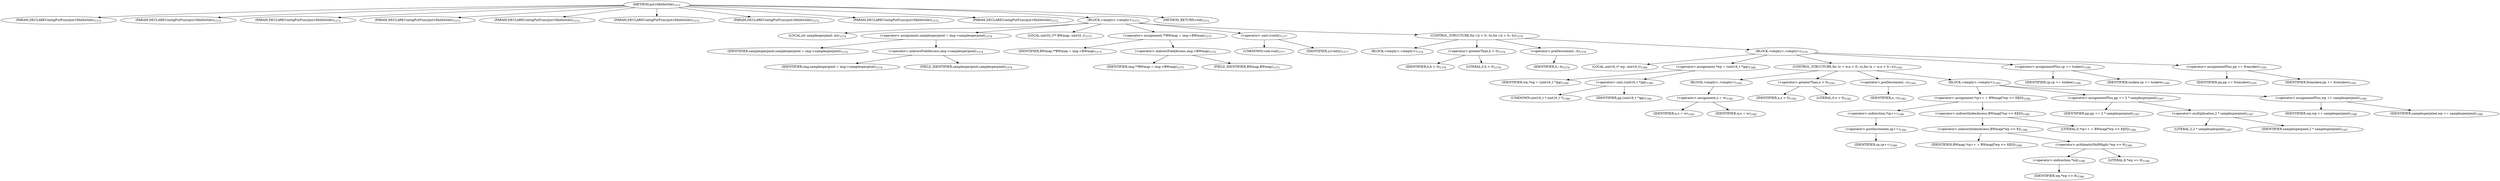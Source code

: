 digraph "put16bitbwtile" {  
"49980" [label = <(METHOD,put16bitbwtile)<SUB>1572</SUB>> ]
"49981" [label = <(PARAM,DECLAREContigPutFunc(put16bitbwtile))<SUB>1572</SUB>> ]
"49982" [label = <(PARAM,DECLAREContigPutFunc(put16bitbwtile))<SUB>1572</SUB>> ]
"49983" [label = <(PARAM,DECLAREContigPutFunc(put16bitbwtile))<SUB>1572</SUB>> ]
"49984" [label = <(PARAM,DECLAREContigPutFunc(put16bitbwtile))<SUB>1572</SUB>> ]
"49985" [label = <(PARAM,DECLAREContigPutFunc(put16bitbwtile))<SUB>1572</SUB>> ]
"49986" [label = <(PARAM,DECLAREContigPutFunc(put16bitbwtile))<SUB>1572</SUB>> ]
"49987" [label = <(PARAM,DECLAREContigPutFunc(put16bitbwtile))<SUB>1572</SUB>> ]
"49988" [label = <(PARAM,DECLAREContigPutFunc(put16bitbwtile))<SUB>1572</SUB>> ]
"49989" [label = <(PARAM,DECLAREContigPutFunc(put16bitbwtile))<SUB>1572</SUB>> ]
"49990" [label = <(BLOCK,&lt;empty&gt;,&lt;empty&gt;)<SUB>1573</SUB>> ]
"49991" [label = <(LOCAL,int samplesperpixel: int)<SUB>1574</SUB>> ]
"49992" [label = <(&lt;operator&gt;.assignment,samplesperpixel = img-&gt;samplesperpixel)<SUB>1574</SUB>> ]
"49993" [label = <(IDENTIFIER,samplesperpixel,samplesperpixel = img-&gt;samplesperpixel)<SUB>1574</SUB>> ]
"49994" [label = <(&lt;operator&gt;.indirectFieldAccess,img-&gt;samplesperpixel)<SUB>1574</SUB>> ]
"49995" [label = <(IDENTIFIER,img,samplesperpixel = img-&gt;samplesperpixel)<SUB>1574</SUB>> ]
"49996" [label = <(FIELD_IDENTIFIER,samplesperpixel,samplesperpixel)<SUB>1574</SUB>> ]
"49997" [label = <(LOCAL,uint32_t** BWmap: uint32_t)<SUB>1575</SUB>> ]
"49998" [label = <(&lt;operator&gt;.assignment,**BWmap = img-&gt;BWmap)<SUB>1575</SUB>> ]
"49999" [label = <(IDENTIFIER,BWmap,**BWmap = img-&gt;BWmap)<SUB>1575</SUB>> ]
"50000" [label = <(&lt;operator&gt;.indirectFieldAccess,img-&gt;BWmap)<SUB>1575</SUB>> ]
"50001" [label = <(IDENTIFIER,img,**BWmap = img-&gt;BWmap)<SUB>1575</SUB>> ]
"50002" [label = <(FIELD_IDENTIFIER,BWmap,BWmap)<SUB>1575</SUB>> ]
"50003" [label = <(&lt;operator&gt;.cast,(void)y)<SUB>1577</SUB>> ]
"50004" [label = <(UNKNOWN,void,void)<SUB>1577</SUB>> ]
"50005" [label = <(IDENTIFIER,y,(void)y)<SUB>1577</SUB>> ]
"50006" [label = <(CONTROL_STRUCTURE,for (;h &gt; 0;--h),for (;h &gt; 0;--h))<SUB>1578</SUB>> ]
"50007" [label = <(BLOCK,&lt;empty&gt;,&lt;empty&gt;)<SUB>1578</SUB>> ]
"50008" [label = <(&lt;operator&gt;.greaterThan,h &gt; 0)<SUB>1578</SUB>> ]
"50009" [label = <(IDENTIFIER,h,h &gt; 0)<SUB>1578</SUB>> ]
"50010" [label = <(LITERAL,0,h &gt; 0)<SUB>1578</SUB>> ]
"50011" [label = <(&lt;operator&gt;.preDecrement,--h)<SUB>1578</SUB>> ]
"50012" [label = <(IDENTIFIER,h,--h)<SUB>1578</SUB>> ]
"50013" [label = <(BLOCK,&lt;empty&gt;,&lt;empty&gt;)<SUB>1579</SUB>> ]
"50014" [label = <(LOCAL,uint16_t* wp: uint16_t)<SUB>1580</SUB>> ]
"50015" [label = <(&lt;operator&gt;.assignment,*wp = (uint16_t *)pp)<SUB>1580</SUB>> ]
"50016" [label = <(IDENTIFIER,wp,*wp = (uint16_t *)pp)<SUB>1580</SUB>> ]
"50017" [label = <(&lt;operator&gt;.cast,(uint16_t *)pp)<SUB>1580</SUB>> ]
"50018" [label = <(UNKNOWN,uint16_t *,uint16_t *)<SUB>1580</SUB>> ]
"50019" [label = <(IDENTIFIER,pp,(uint16_t *)pp)<SUB>1580</SUB>> ]
"50020" [label = <(CONTROL_STRUCTURE,for (x = w;x &gt; 0;--x),for (x = w;x &gt; 0;--x))<SUB>1582</SUB>> ]
"50021" [label = <(BLOCK,&lt;empty&gt;,&lt;empty&gt;)<SUB>1582</SUB>> ]
"50022" [label = <(&lt;operator&gt;.assignment,x = w)<SUB>1582</SUB>> ]
"50023" [label = <(IDENTIFIER,x,x = w)<SUB>1582</SUB>> ]
"50024" [label = <(IDENTIFIER,w,x = w)<SUB>1582</SUB>> ]
"50025" [label = <(&lt;operator&gt;.greaterThan,x &gt; 0)<SUB>1582</SUB>> ]
"50026" [label = <(IDENTIFIER,x,x &gt; 0)<SUB>1582</SUB>> ]
"50027" [label = <(LITERAL,0,x &gt; 0)<SUB>1582</SUB>> ]
"50028" [label = <(&lt;operator&gt;.preDecrement,--x)<SUB>1582</SUB>> ]
"50029" [label = <(IDENTIFIER,x,--x)<SUB>1582</SUB>> ]
"50030" [label = <(BLOCK,&lt;empty&gt;,&lt;empty&gt;)<SUB>1583</SUB>> ]
"50031" [label = <(&lt;operator&gt;.assignment,*cp++ = BWmap[*wp &gt;&gt; 8][0])<SUB>1586</SUB>> ]
"50032" [label = <(&lt;operator&gt;.indirection,*cp++)<SUB>1586</SUB>> ]
"50033" [label = <(&lt;operator&gt;.postIncrement,cp++)<SUB>1586</SUB>> ]
"50034" [label = <(IDENTIFIER,cp,cp++)<SUB>1586</SUB>> ]
"50035" [label = <(&lt;operator&gt;.indirectIndexAccess,BWmap[*wp &gt;&gt; 8][0])<SUB>1586</SUB>> ]
"50036" [label = <(&lt;operator&gt;.indirectIndexAccess,BWmap[*wp &gt;&gt; 8])<SUB>1586</SUB>> ]
"50037" [label = <(IDENTIFIER,BWmap,*cp++ = BWmap[*wp &gt;&gt; 8][0])<SUB>1586</SUB>> ]
"50038" [label = <(&lt;operator&gt;.arithmeticShiftRight,*wp &gt;&gt; 8)<SUB>1586</SUB>> ]
"50039" [label = <(&lt;operator&gt;.indirection,*wp)<SUB>1586</SUB>> ]
"50040" [label = <(IDENTIFIER,wp,*wp &gt;&gt; 8)<SUB>1586</SUB>> ]
"50041" [label = <(LITERAL,8,*wp &gt;&gt; 8)<SUB>1586</SUB>> ]
"50042" [label = <(LITERAL,0,*cp++ = BWmap[*wp &gt;&gt; 8][0])<SUB>1586</SUB>> ]
"50043" [label = <(&lt;operator&gt;.assignmentPlus,pp += 2 * samplesperpixel)<SUB>1587</SUB>> ]
"50044" [label = <(IDENTIFIER,pp,pp += 2 * samplesperpixel)<SUB>1587</SUB>> ]
"50045" [label = <(&lt;operator&gt;.multiplication,2 * samplesperpixel)<SUB>1587</SUB>> ]
"50046" [label = <(LITERAL,2,2 * samplesperpixel)<SUB>1587</SUB>> ]
"50047" [label = <(IDENTIFIER,samplesperpixel,2 * samplesperpixel)<SUB>1587</SUB>> ]
"50048" [label = <(&lt;operator&gt;.assignmentPlus,wp += samplesperpixel)<SUB>1588</SUB>> ]
"50049" [label = <(IDENTIFIER,wp,wp += samplesperpixel)<SUB>1588</SUB>> ]
"50050" [label = <(IDENTIFIER,samplesperpixel,wp += samplesperpixel)<SUB>1588</SUB>> ]
"50051" [label = <(&lt;operator&gt;.assignmentPlus,cp += toskew)<SUB>1590</SUB>> ]
"50052" [label = <(IDENTIFIER,cp,cp += toskew)<SUB>1590</SUB>> ]
"50053" [label = <(IDENTIFIER,toskew,cp += toskew)<SUB>1590</SUB>> ]
"50054" [label = <(&lt;operator&gt;.assignmentPlus,pp += fromskew)<SUB>1591</SUB>> ]
"50055" [label = <(IDENTIFIER,pp,pp += fromskew)<SUB>1591</SUB>> ]
"50056" [label = <(IDENTIFIER,fromskew,pp += fromskew)<SUB>1591</SUB>> ]
"50057" [label = <(METHOD_RETURN,void)<SUB>1572</SUB>> ]
  "49980" -> "49981" 
  "49980" -> "49982" 
  "49980" -> "49983" 
  "49980" -> "49984" 
  "49980" -> "49985" 
  "49980" -> "49986" 
  "49980" -> "49987" 
  "49980" -> "49988" 
  "49980" -> "49989" 
  "49980" -> "49990" 
  "49980" -> "50057" 
  "49990" -> "49991" 
  "49990" -> "49992" 
  "49990" -> "49997" 
  "49990" -> "49998" 
  "49990" -> "50003" 
  "49990" -> "50006" 
  "49992" -> "49993" 
  "49992" -> "49994" 
  "49994" -> "49995" 
  "49994" -> "49996" 
  "49998" -> "49999" 
  "49998" -> "50000" 
  "50000" -> "50001" 
  "50000" -> "50002" 
  "50003" -> "50004" 
  "50003" -> "50005" 
  "50006" -> "50007" 
  "50006" -> "50008" 
  "50006" -> "50011" 
  "50006" -> "50013" 
  "50008" -> "50009" 
  "50008" -> "50010" 
  "50011" -> "50012" 
  "50013" -> "50014" 
  "50013" -> "50015" 
  "50013" -> "50020" 
  "50013" -> "50051" 
  "50013" -> "50054" 
  "50015" -> "50016" 
  "50015" -> "50017" 
  "50017" -> "50018" 
  "50017" -> "50019" 
  "50020" -> "50021" 
  "50020" -> "50025" 
  "50020" -> "50028" 
  "50020" -> "50030" 
  "50021" -> "50022" 
  "50022" -> "50023" 
  "50022" -> "50024" 
  "50025" -> "50026" 
  "50025" -> "50027" 
  "50028" -> "50029" 
  "50030" -> "50031" 
  "50030" -> "50043" 
  "50030" -> "50048" 
  "50031" -> "50032" 
  "50031" -> "50035" 
  "50032" -> "50033" 
  "50033" -> "50034" 
  "50035" -> "50036" 
  "50035" -> "50042" 
  "50036" -> "50037" 
  "50036" -> "50038" 
  "50038" -> "50039" 
  "50038" -> "50041" 
  "50039" -> "50040" 
  "50043" -> "50044" 
  "50043" -> "50045" 
  "50045" -> "50046" 
  "50045" -> "50047" 
  "50048" -> "50049" 
  "50048" -> "50050" 
  "50051" -> "50052" 
  "50051" -> "50053" 
  "50054" -> "50055" 
  "50054" -> "50056" 
}
